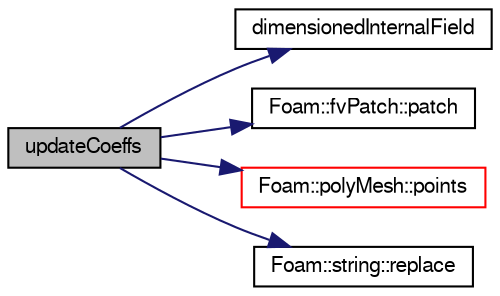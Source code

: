 digraph "updateCoeffs"
{
  bgcolor="transparent";
  edge [fontname="FreeSans",fontsize="10",labelfontname="FreeSans",labelfontsize="10"];
  node [fontname="FreeSans",fontsize="10",shape=record];
  rankdir="LR";
  Node1 [label="updateCoeffs",height=0.2,width=0.4,color="black", fillcolor="grey75", style="filled" fontcolor="black"];
  Node1 -> Node2 [color="midnightblue",fontsize="10",style="solid",fontname="FreeSans"];
  Node2 [label="dimensionedInternalField",height=0.2,width=0.4,color="black",URL="$a03034.html#a942cd19121a46cdc649099eb27c74b18"];
  Node1 -> Node3 [color="midnightblue",fontsize="10",style="solid",fontname="FreeSans"];
  Node3 [label="Foam::fvPatch::patch",height=0.2,width=0.4,color="black",URL="$a00860.html#a205fadce5134baf710e41c91caf55b98",tooltip="Return the polyPatch. "];
  Node1 -> Node4 [color="midnightblue",fontsize="10",style="solid",fontname="FreeSans"];
  Node4 [label="Foam::polyMesh::points",height=0.2,width=0.4,color="red",URL="$a01861.html#a084ae534298576408f063a6b3b820959",tooltip="Return raw points. "];
  Node1 -> Node5 [color="midnightblue",fontsize="10",style="solid",fontname="FreeSans"];
  Node5 [label="Foam::string::replace",height=0.2,width=0.4,color="black",URL="$a02389.html#a7e6adc1b53baf219bd57e7c9fa7b9f4b",tooltip="Replace first occurence of sub-string oldStr with newStr. "];
}
